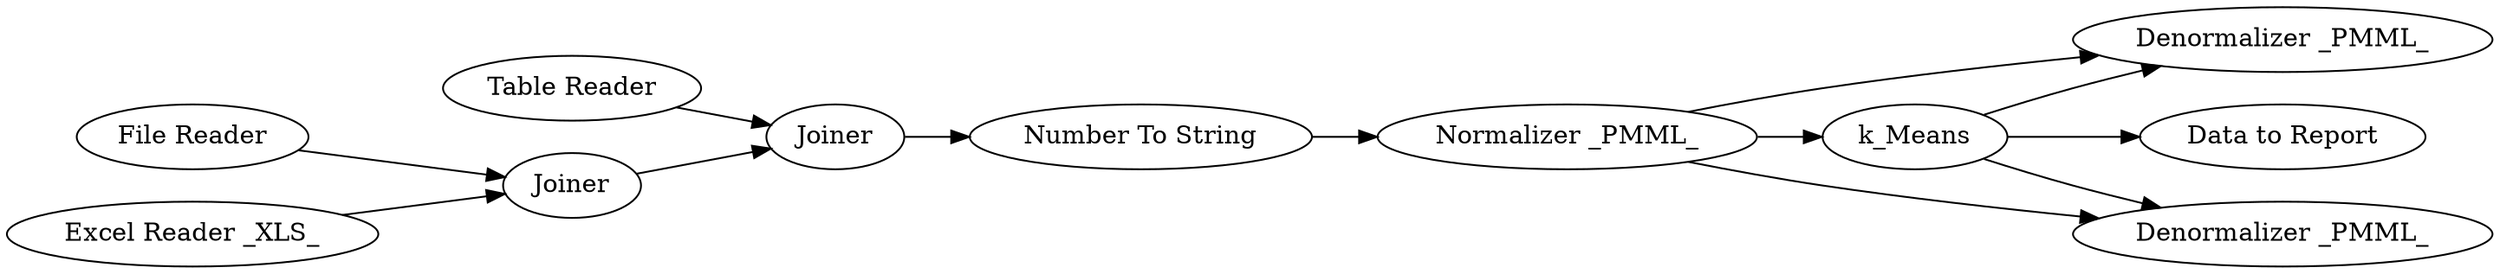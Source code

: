 digraph {
	95 [label=Joiner]
	138 [label=k_Means]
	140 [label="Denormalizer _PMML_"]
	141 [label="Denormalizer _PMML_"]
	197 [label="Table Reader"]
	198 [label=Joiner]
	200 [label="Normalizer _PMML_"]
	202 [label="Data to Report"]
	204 [label="File Reader"]
	205 [label="Number To String"]
	206 [label="Excel Reader _XLS_"]
	95 -> 198
	138 -> 202
	138 -> 140
	138 -> 141
	197 -> 198
	198 -> 205
	200 -> 138
	200 -> 140
	200 -> 141
	204 -> 95
	205 -> 200
	206 -> 95
	rankdir=LR
}
